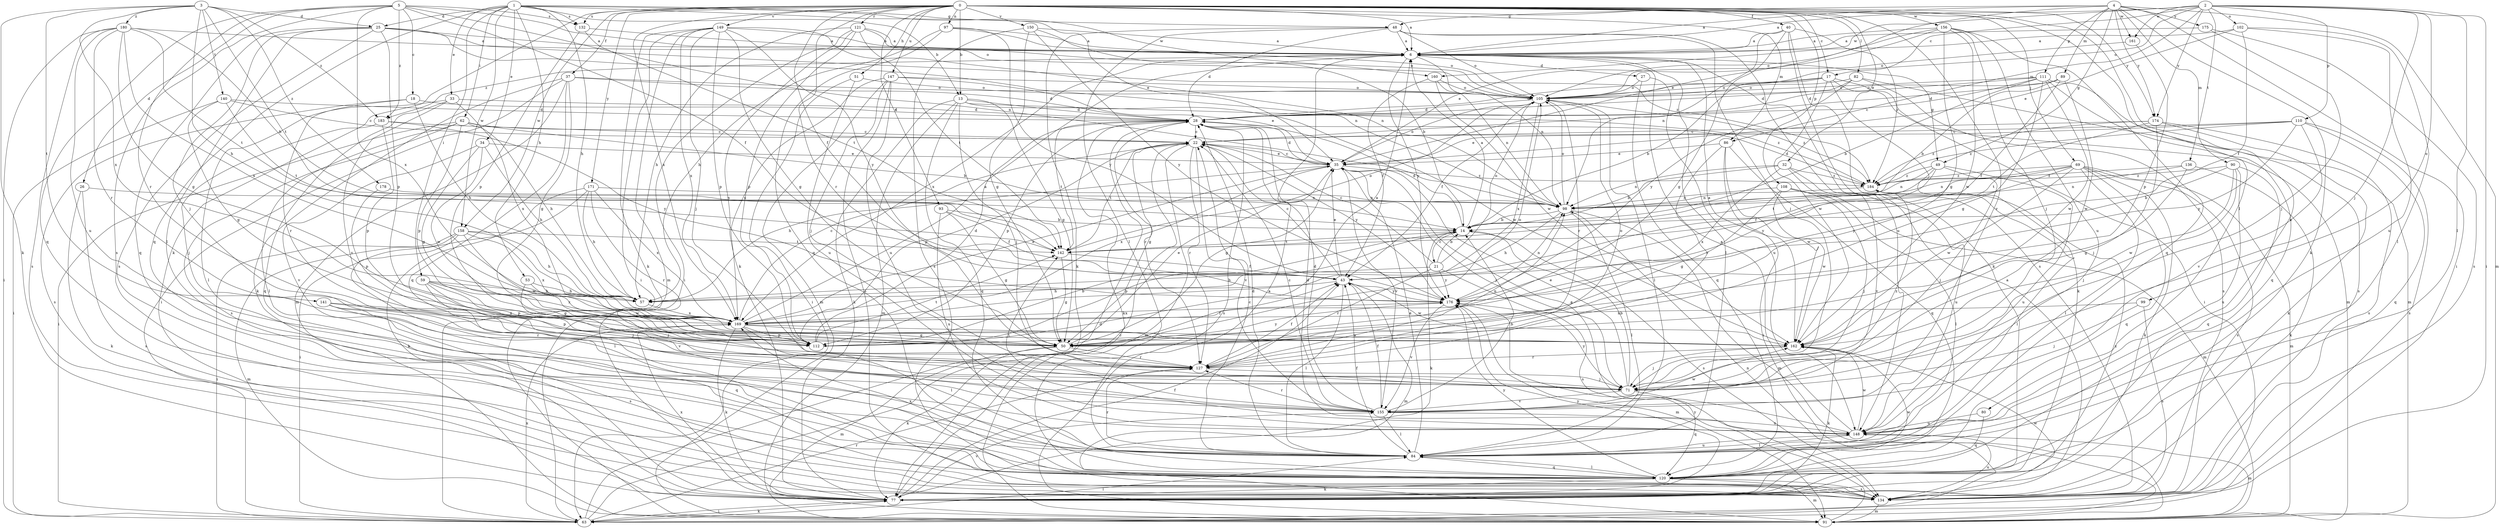 strict digraph  {
0;
1;
2;
3;
4;
5;
6;
13;
14;
17;
18;
21;
22;
25;
26;
27;
28;
32;
33;
34;
35;
37;
40;
43;
48;
49;
50;
51;
53;
57;
59;
62;
63;
69;
71;
77;
80;
82;
84;
86;
89;
90;
91;
93;
97;
98;
99;
102;
105;
108;
110;
111;
112;
120;
121;
127;
132;
134;
136;
140;
141;
142;
147;
148;
149;
150;
155;
156;
158;
160;
161;
162;
169;
171;
174;
175;
176;
178;
180;
183;
184;
0 -> 6  [label=a];
0 -> 13  [label=b];
0 -> 17  [label=c];
0 -> 32  [label=e];
0 -> 37  [label=f];
0 -> 40  [label=f];
0 -> 43  [label=f];
0 -> 51  [label=h];
0 -> 69  [label=j];
0 -> 77  [label=k];
0 -> 80  [label=l];
0 -> 82  [label=l];
0 -> 86  [label=m];
0 -> 93  [label=n];
0 -> 97  [label=n];
0 -> 108  [label=p];
0 -> 121  [label=r];
0 -> 127  [label=r];
0 -> 132  [label=s];
0 -> 147  [label=u];
0 -> 148  [label=u];
0 -> 149  [label=v];
0 -> 150  [label=v];
0 -> 155  [label=v];
0 -> 156  [label=w];
0 -> 158  [label=w];
0 -> 169  [label=x];
0 -> 171  [label=y];
0 -> 174  [label=y];
1 -> 13  [label=b];
1 -> 25  [label=d];
1 -> 33  [label=e];
1 -> 34  [label=e];
1 -> 35  [label=e];
1 -> 48  [label=g];
1 -> 53  [label=h];
1 -> 57  [label=h];
1 -> 59  [label=i];
1 -> 62  [label=i];
1 -> 120  [label=q];
1 -> 132  [label=s];
1 -> 158  [label=w];
1 -> 160  [label=w];
2 -> 6  [label=a];
2 -> 17  [label=c];
2 -> 63  [label=i];
2 -> 71  [label=j];
2 -> 84  [label=l];
2 -> 86  [label=m];
2 -> 99  [label=o];
2 -> 102  [label=o];
2 -> 105  [label=o];
2 -> 110  [label=p];
2 -> 136  [label=t];
2 -> 160  [label=w];
2 -> 161  [label=w];
2 -> 174  [label=y];
3 -> 25  [label=d];
3 -> 57  [label=h];
3 -> 77  [label=k];
3 -> 140  [label=t];
3 -> 141  [label=t];
3 -> 142  [label=t];
3 -> 169  [label=x];
3 -> 178  [label=z];
3 -> 180  [label=z];
3 -> 183  [label=z];
4 -> 6  [label=a];
4 -> 35  [label=e];
4 -> 48  [label=g];
4 -> 49  [label=g];
4 -> 63  [label=i];
4 -> 77  [label=k];
4 -> 89  [label=m];
4 -> 90  [label=m];
4 -> 91  [label=m];
4 -> 111  [label=p];
4 -> 161  [label=w];
4 -> 174  [label=y];
4 -> 175  [label=y];
5 -> 18  [label=c];
5 -> 26  [label=d];
5 -> 43  [label=f];
5 -> 98  [label=n];
5 -> 105  [label=o];
5 -> 120  [label=q];
5 -> 127  [label=r];
5 -> 132  [label=s];
5 -> 134  [label=s];
5 -> 169  [label=x];
5 -> 183  [label=z];
6 -> 27  [label=d];
6 -> 49  [label=g];
6 -> 84  [label=l];
6 -> 98  [label=n];
6 -> 169  [label=x];
6 -> 176  [label=y];
6 -> 183  [label=z];
13 -> 28  [label=d];
13 -> 50  [label=g];
13 -> 71  [label=j];
13 -> 77  [label=k];
13 -> 91  [label=m];
13 -> 120  [label=q];
13 -> 162  [label=w];
13 -> 184  [label=z];
14 -> 6  [label=a];
14 -> 21  [label=c];
14 -> 28  [label=d];
14 -> 77  [label=k];
14 -> 112  [label=p];
14 -> 134  [label=s];
14 -> 142  [label=t];
17 -> 14  [label=b];
17 -> 28  [label=d];
17 -> 63  [label=i];
17 -> 77  [label=k];
17 -> 91  [label=m];
17 -> 105  [label=o];
17 -> 162  [label=w];
18 -> 28  [label=d];
18 -> 57  [label=h];
18 -> 127  [label=r];
18 -> 134  [label=s];
21 -> 14  [label=b];
21 -> 22  [label=c];
21 -> 57  [label=h];
21 -> 105  [label=o];
21 -> 127  [label=r];
21 -> 134  [label=s];
21 -> 176  [label=y];
22 -> 35  [label=e];
22 -> 50  [label=g];
22 -> 91  [label=m];
22 -> 112  [label=p];
22 -> 127  [label=r];
22 -> 142  [label=t];
22 -> 155  [label=v];
22 -> 176  [label=y];
25 -> 6  [label=a];
25 -> 71  [label=j];
25 -> 84  [label=l];
25 -> 98  [label=n];
25 -> 112  [label=p];
25 -> 120  [label=q];
25 -> 134  [label=s];
25 -> 184  [label=z];
26 -> 77  [label=k];
26 -> 98  [label=n];
26 -> 134  [label=s];
27 -> 105  [label=o];
27 -> 120  [label=q];
27 -> 148  [label=u];
28 -> 22  [label=c];
28 -> 77  [label=k];
28 -> 112  [label=p];
28 -> 127  [label=r];
28 -> 134  [label=s];
28 -> 142  [label=t];
32 -> 14  [label=b];
32 -> 98  [label=n];
32 -> 148  [label=u];
32 -> 155  [label=v];
32 -> 169  [label=x];
32 -> 184  [label=z];
33 -> 28  [label=d];
33 -> 84  [label=l];
33 -> 120  [label=q];
33 -> 155  [label=v];
33 -> 169  [label=x];
34 -> 35  [label=e];
34 -> 50  [label=g];
34 -> 57  [label=h];
34 -> 155  [label=v];
34 -> 162  [label=w];
35 -> 22  [label=c];
35 -> 28  [label=d];
35 -> 50  [label=g];
35 -> 57  [label=h];
35 -> 71  [label=j];
35 -> 105  [label=o];
35 -> 155  [label=v];
35 -> 169  [label=x];
35 -> 184  [label=z];
37 -> 28  [label=d];
37 -> 50  [label=g];
37 -> 63  [label=i];
37 -> 77  [label=k];
37 -> 91  [label=m];
37 -> 105  [label=o];
37 -> 120  [label=q];
40 -> 6  [label=a];
40 -> 50  [label=g];
40 -> 77  [label=k];
40 -> 98  [label=n];
40 -> 134  [label=s];
40 -> 184  [label=z];
43 -> 22  [label=c];
43 -> 35  [label=e];
43 -> 57  [label=h];
43 -> 84  [label=l];
43 -> 91  [label=m];
43 -> 162  [label=w];
43 -> 176  [label=y];
48 -> 6  [label=a];
48 -> 28  [label=d];
48 -> 71  [label=j];
48 -> 77  [label=k];
48 -> 84  [label=l];
48 -> 105  [label=o];
48 -> 148  [label=u];
49 -> 71  [label=j];
49 -> 98  [label=n];
49 -> 142  [label=t];
49 -> 148  [label=u];
49 -> 176  [label=y];
49 -> 184  [label=z];
50 -> 35  [label=e];
50 -> 43  [label=f];
50 -> 77  [label=k];
50 -> 91  [label=m];
50 -> 105  [label=o];
50 -> 127  [label=r];
50 -> 176  [label=y];
51 -> 63  [label=i];
51 -> 105  [label=o];
51 -> 148  [label=u];
53 -> 57  [label=h];
53 -> 71  [label=j];
53 -> 162  [label=w];
57 -> 169  [label=x];
59 -> 50  [label=g];
59 -> 57  [label=h];
59 -> 71  [label=j];
59 -> 112  [label=p];
59 -> 155  [label=v];
59 -> 169  [label=x];
62 -> 14  [label=b];
62 -> 22  [label=c];
62 -> 57  [label=h];
62 -> 63  [label=i];
62 -> 84  [label=l];
62 -> 112  [label=p];
62 -> 134  [label=s];
63 -> 22  [label=c];
63 -> 28  [label=d];
63 -> 77  [label=k];
63 -> 84  [label=l];
63 -> 127  [label=r];
63 -> 169  [label=x];
69 -> 43  [label=f];
69 -> 77  [label=k];
69 -> 84  [label=l];
69 -> 91  [label=m];
69 -> 98  [label=n];
69 -> 120  [label=q];
69 -> 134  [label=s];
69 -> 162  [label=w];
69 -> 176  [label=y];
69 -> 184  [label=z];
71 -> 14  [label=b];
71 -> 35  [label=e];
71 -> 120  [label=q];
71 -> 155  [label=v];
71 -> 176  [label=y];
71 -> 184  [label=z];
77 -> 43  [label=f];
77 -> 63  [label=i];
77 -> 155  [label=v];
77 -> 169  [label=x];
77 -> 176  [label=y];
77 -> 184  [label=z];
80 -> 120  [label=q];
80 -> 148  [label=u];
82 -> 28  [label=d];
82 -> 91  [label=m];
82 -> 105  [label=o];
82 -> 134  [label=s];
82 -> 176  [label=y];
84 -> 22  [label=c];
84 -> 28  [label=d];
84 -> 35  [label=e];
84 -> 43  [label=f];
84 -> 120  [label=q];
84 -> 127  [label=r];
84 -> 148  [label=u];
86 -> 35  [label=e];
86 -> 63  [label=i];
86 -> 120  [label=q];
86 -> 127  [label=r];
86 -> 162  [label=w];
89 -> 14  [label=b];
89 -> 28  [label=d];
89 -> 43  [label=f];
89 -> 105  [label=o];
89 -> 162  [label=w];
90 -> 14  [label=b];
90 -> 71  [label=j];
90 -> 120  [label=q];
90 -> 148  [label=u];
90 -> 162  [label=w];
90 -> 184  [label=z];
91 -> 6  [label=a];
91 -> 98  [label=n];
91 -> 176  [label=y];
93 -> 14  [label=b];
93 -> 43  [label=f];
93 -> 50  [label=g];
93 -> 148  [label=u];
97 -> 6  [label=a];
97 -> 57  [label=h];
97 -> 105  [label=o];
97 -> 120  [label=q];
97 -> 176  [label=y];
98 -> 14  [label=b];
98 -> 57  [label=h];
98 -> 84  [label=l];
98 -> 91  [label=m];
98 -> 105  [label=o];
99 -> 71  [label=j];
99 -> 134  [label=s];
99 -> 169  [label=x];
102 -> 6  [label=a];
102 -> 35  [label=e];
102 -> 43  [label=f];
102 -> 84  [label=l];
102 -> 148  [label=u];
105 -> 28  [label=d];
105 -> 43  [label=f];
105 -> 84  [label=l];
105 -> 127  [label=r];
105 -> 169  [label=x];
105 -> 184  [label=z];
108 -> 50  [label=g];
108 -> 71  [label=j];
108 -> 84  [label=l];
108 -> 91  [label=m];
108 -> 98  [label=n];
108 -> 162  [label=w];
110 -> 22  [label=c];
110 -> 35  [label=e];
110 -> 120  [label=q];
110 -> 134  [label=s];
110 -> 155  [label=v];
110 -> 176  [label=y];
110 -> 184  [label=z];
111 -> 14  [label=b];
111 -> 22  [label=c];
111 -> 28  [label=d];
111 -> 50  [label=g];
111 -> 105  [label=o];
111 -> 120  [label=q];
111 -> 134  [label=s];
111 -> 162  [label=w];
112 -> 6  [label=a];
112 -> 14  [label=b];
112 -> 28  [label=d];
112 -> 142  [label=t];
120 -> 77  [label=k];
120 -> 84  [label=l];
120 -> 91  [label=m];
120 -> 134  [label=s];
120 -> 162  [label=w];
120 -> 169  [label=x];
120 -> 176  [label=y];
121 -> 6  [label=a];
121 -> 57  [label=h];
121 -> 63  [label=i];
121 -> 77  [label=k];
121 -> 105  [label=o];
121 -> 112  [label=p];
121 -> 142  [label=t];
127 -> 43  [label=f];
127 -> 71  [label=j];
127 -> 98  [label=n];
127 -> 105  [label=o];
132 -> 6  [label=a];
132 -> 112  [label=p];
132 -> 142  [label=t];
134 -> 6  [label=a];
134 -> 91  [label=m];
134 -> 148  [label=u];
134 -> 162  [label=w];
136 -> 50  [label=g];
136 -> 77  [label=k];
136 -> 98  [label=n];
136 -> 184  [label=z];
140 -> 22  [label=c];
140 -> 28  [label=d];
140 -> 50  [label=g];
140 -> 63  [label=i];
140 -> 142  [label=t];
141 -> 112  [label=p];
141 -> 120  [label=q];
141 -> 127  [label=r];
141 -> 134  [label=s];
141 -> 169  [label=x];
142 -> 43  [label=f];
142 -> 50  [label=g];
142 -> 105  [label=o];
147 -> 35  [label=e];
147 -> 71  [label=j];
147 -> 91  [label=m];
147 -> 105  [label=o];
147 -> 134  [label=s];
147 -> 148  [label=u];
147 -> 169  [label=x];
148 -> 6  [label=a];
148 -> 28  [label=d];
148 -> 35  [label=e];
148 -> 84  [label=l];
148 -> 91  [label=m];
148 -> 162  [label=w];
149 -> 6  [label=a];
149 -> 50  [label=g];
149 -> 63  [label=i];
149 -> 71  [label=j];
149 -> 77  [label=k];
149 -> 91  [label=m];
149 -> 98  [label=n];
149 -> 112  [label=p];
149 -> 169  [label=x];
149 -> 176  [label=y];
150 -> 6  [label=a];
150 -> 14  [label=b];
150 -> 50  [label=g];
150 -> 134  [label=s];
150 -> 176  [label=y];
155 -> 14  [label=b];
155 -> 22  [label=c];
155 -> 28  [label=d];
155 -> 43  [label=f];
155 -> 84  [label=l];
155 -> 127  [label=r];
155 -> 142  [label=t];
155 -> 148  [label=u];
155 -> 162  [label=w];
156 -> 6  [label=a];
156 -> 35  [label=e];
156 -> 50  [label=g];
156 -> 71  [label=j];
156 -> 105  [label=o];
156 -> 120  [label=q];
156 -> 148  [label=u];
156 -> 162  [label=w];
158 -> 57  [label=h];
158 -> 63  [label=i];
158 -> 84  [label=l];
158 -> 91  [label=m];
158 -> 142  [label=t];
158 -> 162  [label=w];
158 -> 169  [label=x];
160 -> 43  [label=f];
160 -> 98  [label=n];
160 -> 105  [label=o];
160 -> 162  [label=w];
161 -> 105  [label=o];
161 -> 112  [label=p];
162 -> 6  [label=a];
162 -> 71  [label=j];
162 -> 77  [label=k];
162 -> 127  [label=r];
169 -> 6  [label=a];
169 -> 22  [label=c];
169 -> 35  [label=e];
169 -> 50  [label=g];
169 -> 77  [label=k];
169 -> 84  [label=l];
169 -> 112  [label=p];
169 -> 162  [label=w];
171 -> 57  [label=h];
171 -> 63  [label=i];
171 -> 77  [label=k];
171 -> 98  [label=n];
171 -> 127  [label=r];
171 -> 169  [label=x];
174 -> 22  [label=c];
174 -> 71  [label=j];
174 -> 77  [label=k];
174 -> 134  [label=s];
174 -> 142  [label=t];
174 -> 184  [label=z];
175 -> 6  [label=a];
175 -> 71  [label=j];
175 -> 134  [label=s];
176 -> 91  [label=m];
176 -> 98  [label=n];
176 -> 155  [label=v];
176 -> 169  [label=x];
178 -> 98  [label=n];
178 -> 112  [label=p];
180 -> 6  [label=a];
180 -> 14  [label=b];
180 -> 50  [label=g];
180 -> 63  [label=i];
180 -> 127  [label=r];
180 -> 134  [label=s];
180 -> 142  [label=t];
180 -> 148  [label=u];
180 -> 169  [label=x];
183 -> 22  [label=c];
183 -> 71  [label=j];
183 -> 112  [label=p];
183 -> 176  [label=y];
184 -> 28  [label=d];
184 -> 84  [label=l];
184 -> 98  [label=n];
}
